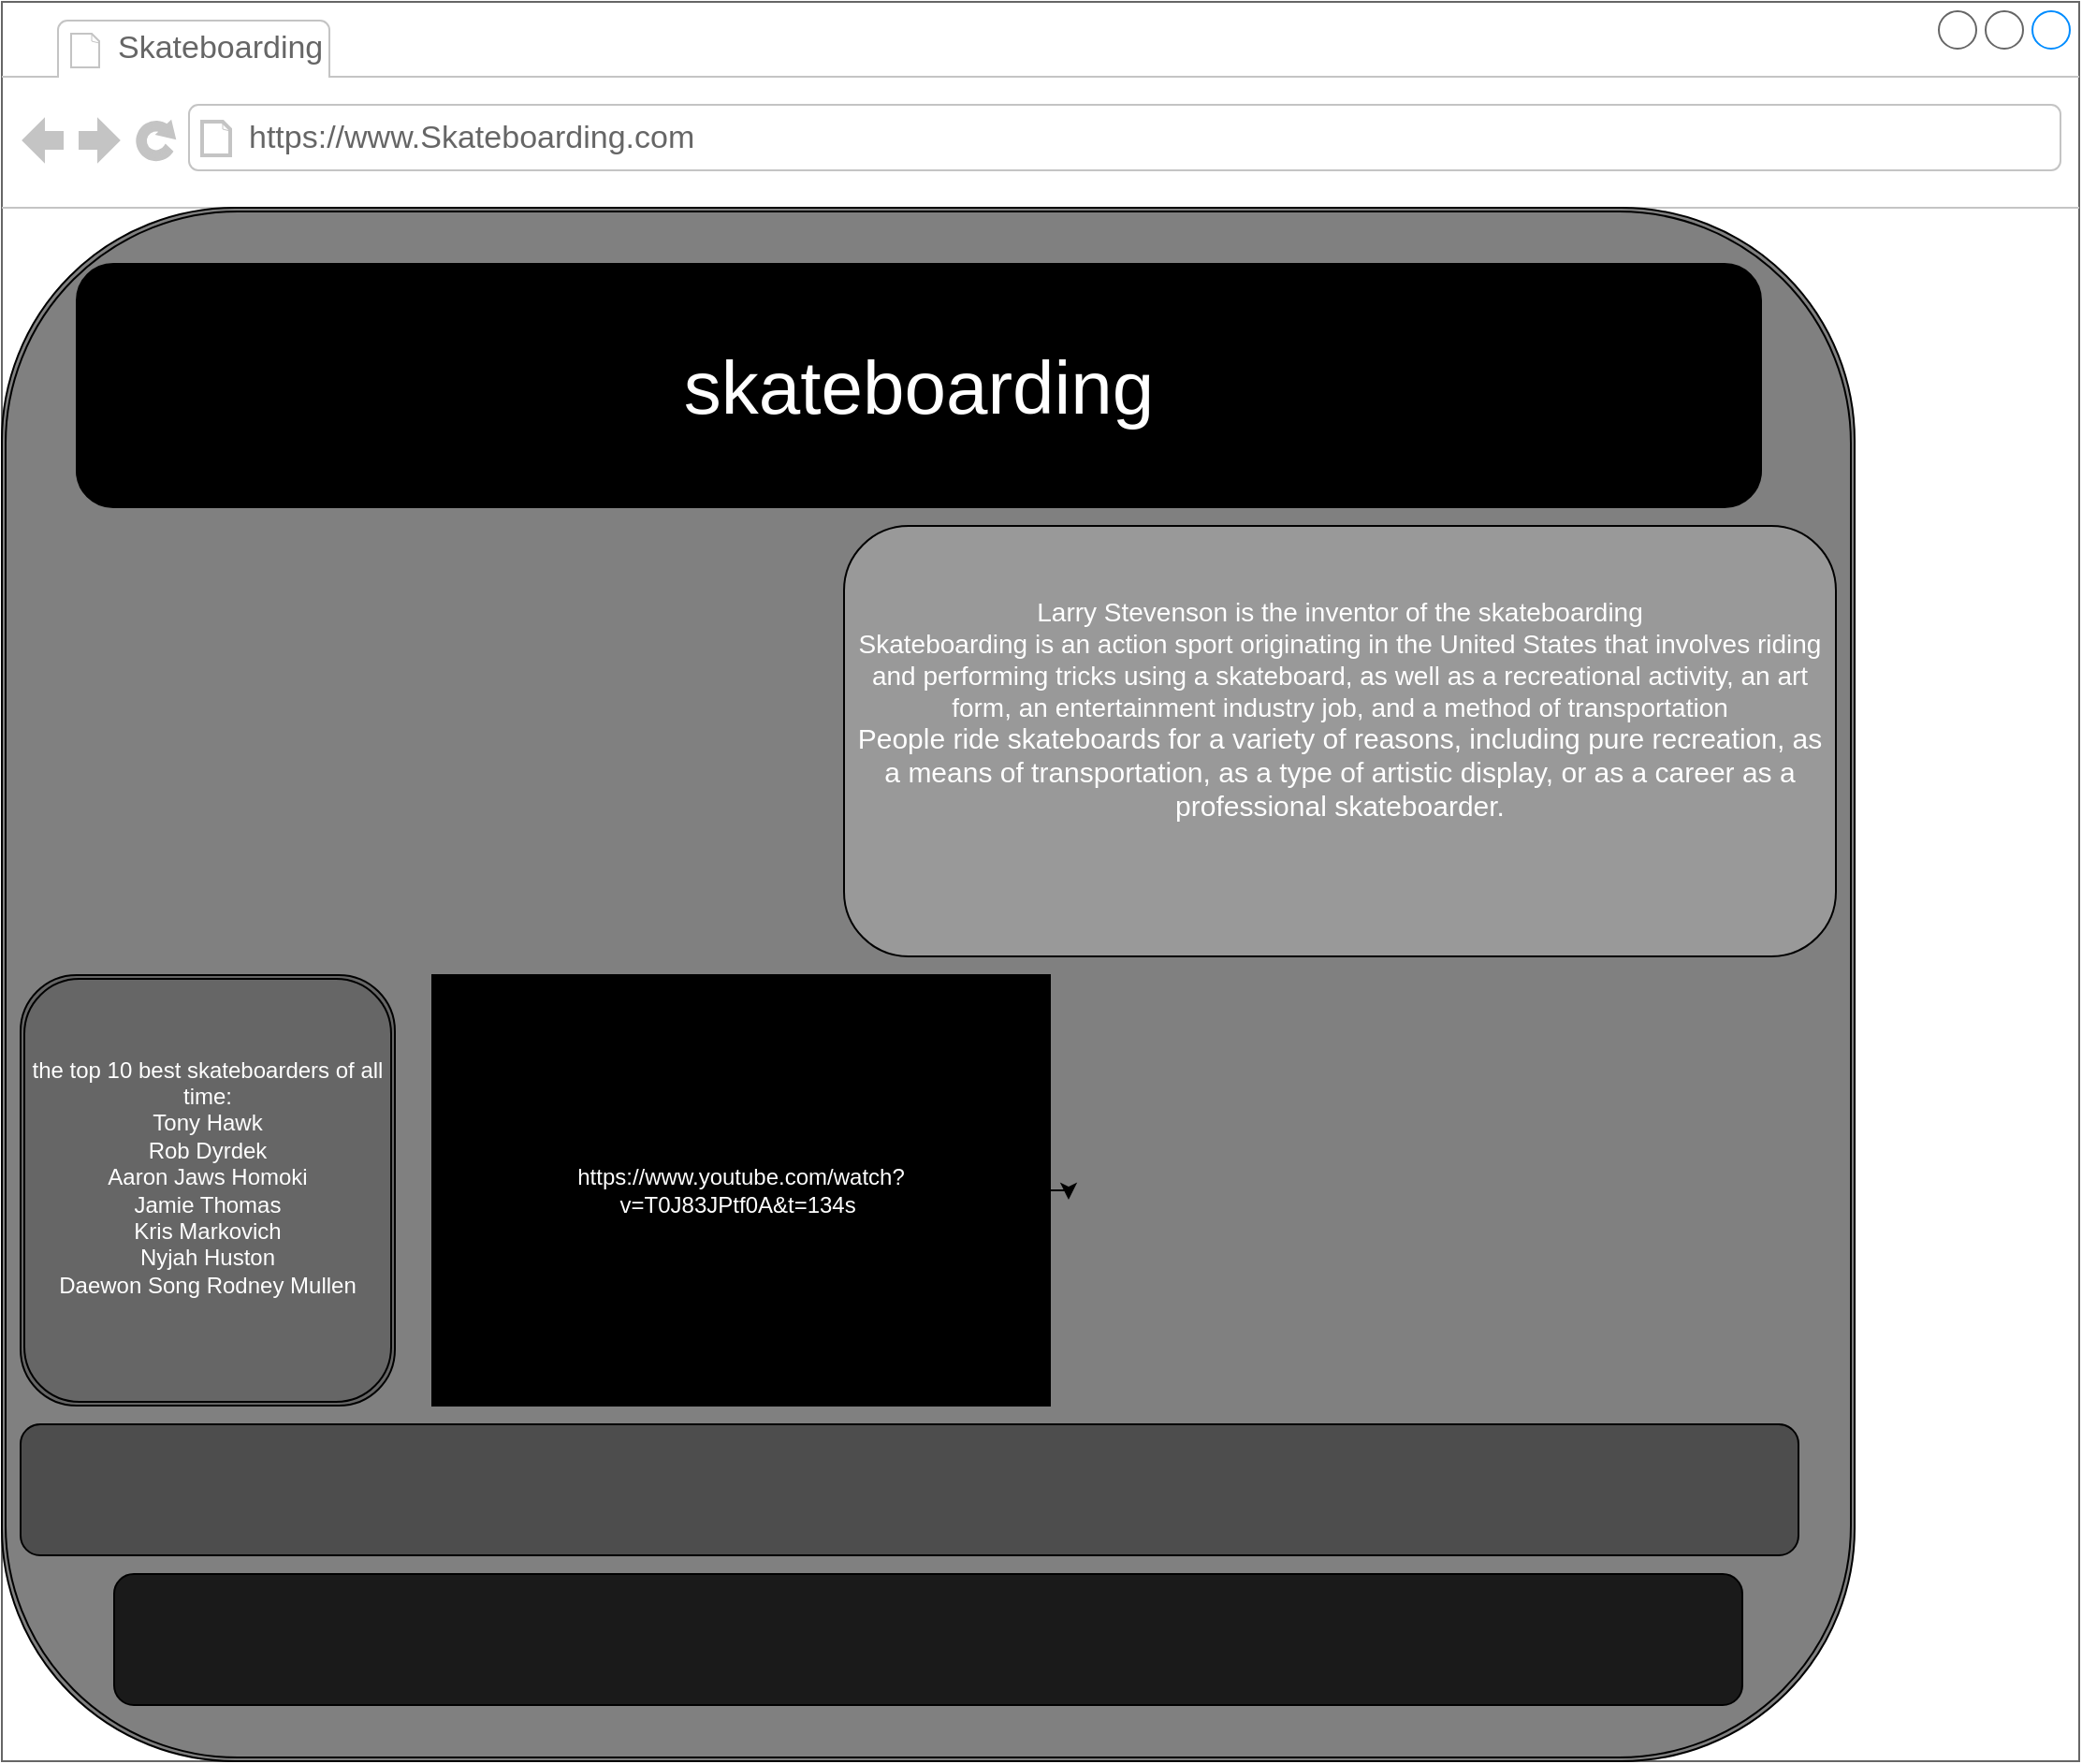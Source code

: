 <mxfile version="14.9.8" type="github">
  <diagram id="FrKrD6kRUA2nPL6c1ak3" name="Page-1">
    <mxGraphModel dx="1689" dy="1091" grid="1" gridSize="10" guides="1" tooltips="1" connect="1" arrows="1" fold="1" page="1" pageScale="1" pageWidth="850" pageHeight="1100" math="0" shadow="0">
      <root>
        <mxCell id="0" />
        <mxCell id="1" parent="0" />
        <UserObject label="https://t4.ftcdn.net/jpg/03/02/06/95/240_F_302069526_7c0c5jrY15yVzeacaCMCckSBTQKEUT3S.jpg" id="qnNMIZ_E7A0Bu9t183FQ-13">
          <mxCell style="strokeWidth=1;shadow=0;dashed=0;align=center;html=1;shape=mxgraph.mockup.containers.browserWindow;rSize=0;strokeColor=#666666;strokeColor2=#008cff;strokeColor3=#c4c4c4;mainText=,;recursiveResize=0;" parent="1" vertex="1">
            <mxGeometry x="20" y="10" width="1110" height="940" as="geometry" />
          </mxCell>
        </UserObject>
        <mxCell id="DYSLplBUFb7p__vRSu4i-8" value="https://www.youtube.com/watch?v=T0J83JPtf0A&amp;nbsp;&amp;nbsp;" style="rounded=1;whiteSpace=wrap;html=1;fillColor=#B3B3B3;" vertex="1" parent="qnNMIZ_E7A0Bu9t183FQ-13">
          <mxGeometry x="230" y="590" width="320" height="240" as="geometry" />
        </mxCell>
        <mxCell id="qnNMIZ_E7A0Bu9t183FQ-14" value="Skateboarding" style="strokeWidth=1;shadow=0;dashed=0;align=center;html=1;shape=mxgraph.mockup.containers.anchor;fontSize=17;fontColor=#666666;align=left;" parent="qnNMIZ_E7A0Bu9t183FQ-13" vertex="1">
          <mxGeometry x="60" y="12" width="130" height="26" as="geometry" />
        </mxCell>
        <mxCell id="qnNMIZ_E7A0Bu9t183FQ-15" value="https://www.Skateboarding.com" style="strokeWidth=1;shadow=0;dashed=0;align=center;html=1;shape=mxgraph.mockup.containers.anchor;rSize=0;fontSize=17;fontColor=#666666;align=left;" parent="qnNMIZ_E7A0Bu9t183FQ-13" vertex="1">
          <mxGeometry x="130" y="60" width="250" height="26" as="geometry" />
        </mxCell>
        <UserObject label="&lt;img width=&quot;undefined&quot; height=&quot;undefined&quot;&gt;" id="qnNMIZ_E7A0Bu9t183FQ-24">
          <mxCell style="shape=ext;double=1;rounded=1;whiteSpace=wrap;html=1;fillColor=#808080;" parent="qnNMIZ_E7A0Bu9t183FQ-13" vertex="1">
            <mxGeometry y="110" width="990" height="830" as="geometry" />
          </mxCell>
        </UserObject>
        <mxCell id="DYSLplBUFb7p__vRSu4i-1" value="&lt;font color=&quot;#ffffff&quot; style=&quot;font-size: 40px&quot;&gt;skateboarding&lt;/font&gt;" style="rounded=1;whiteSpace=wrap;html=1;fillColor=#000000;" vertex="1" parent="qnNMIZ_E7A0Bu9t183FQ-13">
          <mxGeometry x="40" y="140" width="900" height="130" as="geometry" />
        </mxCell>
        <mxCell id="DYSLplBUFb7p__vRSu4i-5" value="&lt;font color=&quot;#ffffff&quot;&gt;the top 10 best skateboarders of all time:&lt;br&gt;Tony Hawk&lt;br&gt;Rob Dyrdek&lt;br&gt;Aaron Jaws Homoki&lt;br&gt;Jamie Thomas&lt;br&gt;Kris Markovich&lt;br&gt;Nyjah Huston&lt;br&gt;Daewon Song Rodney Mullen&lt;br&gt;&lt;br&gt;&lt;/font&gt;" style="shape=ext;double=1;rounded=1;whiteSpace=wrap;html=1;fillColor=#666666;" vertex="1" parent="qnNMIZ_E7A0Bu9t183FQ-13">
          <mxGeometry x="10" y="520" width="200" height="230" as="geometry" />
        </mxCell>
        <mxCell id="DYSLplBUFb7p__vRSu4i-6" value="&lt;font color=&quot;#ffffff&quot;&gt;&lt;span style=&quot;font-family: &amp;#34;arial&amp;#34; , sans-serif ; font-size: 14px ; text-align: left&quot;&gt;Larry Stevenson is the inventor of the skateboarding&lt;br&gt;Skateboarding is an action sport originating in the United States that involves riding and performing tricks using a skateboard, as well as a recreational activity, an art form, an entertainment industry job, and a method of transportation&lt;br&gt;&lt;/span&gt;&lt;font style=&quot;font-size: 15px&quot;&gt;&lt;span style=&quot;font-family: &amp;#34;arial&amp;#34; , sans-serif&quot;&gt;People ride skateboards for a variety of reasons, including pure recreation, as a&amp;nbsp;&lt;/span&gt;&lt;span style=&quot;font-family: &amp;#34;arial&amp;#34; , sans-serif&quot;&gt;means of transportation&lt;/span&gt;&lt;span style=&quot;font-family: &amp;#34;arial&amp;#34; , sans-serif&quot;&gt;, as a type of artistic display, or as a career as a professional skateboarder.&lt;br&gt;&lt;/span&gt;&lt;/font&gt;&lt;/font&gt;&lt;span style=&quot;font-family: &amp;#34;arial&amp;#34; , sans-serif ; font-size: 14px ; text-align: left&quot;&gt;&lt;font color=&quot;#ffffff&quot;&gt;&lt;br&gt;&lt;br&gt;&lt;/font&gt;&lt;/span&gt;" style="rounded=1;whiteSpace=wrap;html=1;fillColor=#999999;" vertex="1" parent="qnNMIZ_E7A0Bu9t183FQ-13">
          <mxGeometry x="450" y="280" width="530" height="230" as="geometry" />
        </mxCell>
        <mxCell id="DYSLplBUFb7p__vRSu4i-12" style="edgeStyle=orthogonalEdgeStyle;rounded=0;orthogonalLoop=1;jettySize=auto;html=1;exitX=0.5;exitY=1;exitDx=0;exitDy=0;" edge="1" parent="qnNMIZ_E7A0Bu9t183FQ-13" source="DYSLplBUFb7p__vRSu4i-6" target="DYSLplBUFb7p__vRSu4i-6">
          <mxGeometry relative="1" as="geometry" />
        </mxCell>
        <mxCell id="DYSLplBUFb7p__vRSu4i-10" value="" style="rounded=1;whiteSpace=wrap;html=1;fillColor=#4D4D4D;" vertex="1" parent="qnNMIZ_E7A0Bu9t183FQ-13">
          <mxGeometry x="10" y="760" width="950" height="70" as="geometry" />
        </mxCell>
        <mxCell id="DYSLplBUFb7p__vRSu4i-11" value="" style="rounded=1;whiteSpace=wrap;html=1;fillColor=#1A1A1A;" vertex="1" parent="qnNMIZ_E7A0Bu9t183FQ-13">
          <mxGeometry x="60" y="840" width="870" height="70" as="geometry" />
        </mxCell>
        <mxCell id="DYSLplBUFb7p__vRSu4i-17" style="edgeStyle=orthogonalEdgeStyle;rounded=0;orthogonalLoop=1;jettySize=auto;html=1;exitX=1;exitY=0.5;exitDx=0;exitDy=0;entryX=0;entryY=0.5;entryDx=0;entryDy=0;" edge="1" parent="qnNMIZ_E7A0Bu9t183FQ-13" source="DYSLplBUFb7p__vRSu4i-15">
          <mxGeometry relative="1" as="geometry">
            <mxPoint x="570" y="640.0" as="targetPoint" />
          </mxGeometry>
        </mxCell>
        <mxCell id="DYSLplBUFb7p__vRSu4i-15" value="&lt;font color=&quot;#ffffff&quot;&gt;https://www.youtube.com/watch?v=T0J83JPtf0A&amp;amp;t=134s&amp;nbsp;&lt;/font&gt;" style="shape=process;whiteSpace=wrap;html=1;backgroundOutline=1;fillColor=#000000;" vertex="1" parent="qnNMIZ_E7A0Bu9t183FQ-13">
          <mxGeometry x="230" y="520" width="330" height="230" as="geometry" />
        </mxCell>
        <mxCell id="DYSLplBUFb7p__vRSu4i-20" value="" style="shape=image;verticalLabelPosition=bottom;labelBackgroundColor=#ffffff;verticalAlign=top;aspect=fixed;imageAspect=0;image=https://images.unsplash.com/photo-1517871627464-75e4506348f3?ixid=MnwxMjA3fDB8MHxzZWFyY2h8NjB8fHNrYXRlYm9hcmRpbmd8ZW58MHx8MHx8&amp;ixlib=rb-1.2.1&amp;w=1000&amp;q=80;" vertex="1" parent="qnNMIZ_E7A0Bu9t183FQ-13">
          <mxGeometry x="594.96" y="523.21" width="335.04" height="223.58" as="geometry" />
        </mxCell>
        <mxCell id="DYSLplBUFb7p__vRSu4i-21" value="" style="shape=image;verticalLabelPosition=bottom;labelBackgroundColor=#ffffff;verticalAlign=top;aspect=fixed;imageAspect=0;image=https://images.unsplash.com/photo-1573691138222-741a6db847d9?ixid=MnwxMjA3fDB8MHxzZWFyY2h8MTc2fHxza2F0ZWJvYXJkaW5nfGVufDB8fDB8fA%3D%3D&amp;ixlib=rb-1.2.1&amp;w=1000&amp;q=80;" vertex="1" parent="qnNMIZ_E7A0Bu9t183FQ-13">
          <mxGeometry x="70" y="278.22" width="350" height="233.56" as="geometry" />
        </mxCell>
      </root>
    </mxGraphModel>
  </diagram>
</mxfile>
